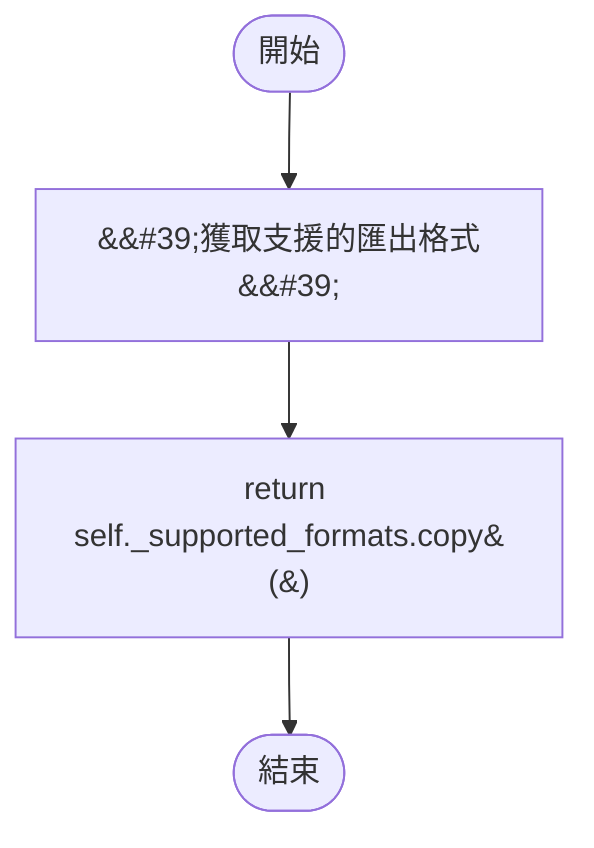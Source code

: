 flowchart TB
    n1([開始])
    n2([結束])
    n3[&amp;&#35;39;獲取支援的匯出格式&amp;&#35;39;]
    n4[return self._supported_formats.copy&#40;&#41;]
    n1 --> n3
    n3 --> n4
    n4 --> n2